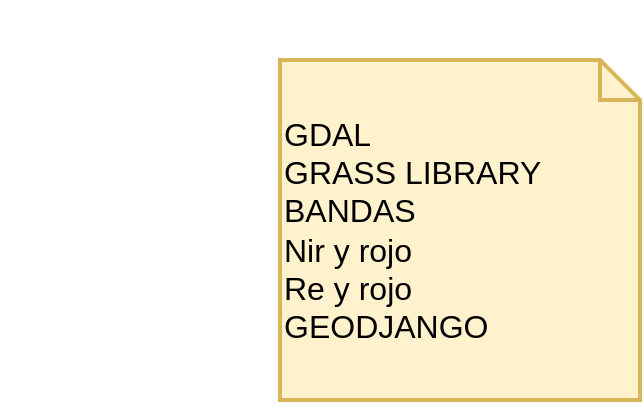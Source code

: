<mxfile version="13.2.4" type="github" pages="3">
  <diagram id="c6oJV1lJlxx9KPndTJjn" name="Gis">
    <mxGraphModel dx="828" dy="492" grid="1" gridSize="10" guides="1" tooltips="1" connect="1" arrows="1" fold="1" page="1" pageScale="1" pageWidth="827" pageHeight="1169" math="0" shadow="0">
      <root>
        <mxCell id="0" />
        <mxCell id="1" parent="0" />
        <mxCell id="vq889GyKXpYUTjs0COaJ-1" value="" style="shape=image;html=1;verticalAlign=top;verticalLabelPosition=bottom;labelBackgroundColor=#ffffff;imageAspect=0;aspect=fixed;image=https://cdn2.iconfinder.com/data/icons/iconslandgps/PNG/128x128/GIS/Layers.png" parent="1" vertex="1">
          <mxGeometry x="10" y="10" width="128" height="128" as="geometry" />
        </mxCell>
        <mxCell id="cmLZ_VML1wn7hY4zESMu-1" value="&lt;p style=&quot;color: rgb(0 , 0 , 0) ; font-size: medium ; margin: 0px&quot;&gt;GDAL&lt;/p&gt;&lt;p style=&quot;color: rgb(0 , 0 , 0) ; font-size: medium ; margin: 0px&quot;&gt;GRASS LIBRARY&lt;/p&gt;&lt;p style=&quot;color: rgb(0 , 0 , 0) ; font-size: medium ; margin: 0px&quot;&gt;BANDAS&lt;/p&gt;&lt;p style=&quot;color: rgb(0 , 0 , 0) ; font-size: medium ; margin: 0px&quot;&gt;    Nir y rojo&lt;/p&gt;&lt;p style=&quot;color: rgb(0 , 0 , 0) ; font-size: medium ; margin: 0px&quot;&gt;    Re y rojo&lt;/p&gt;&lt;p style=&quot;color: rgb(0 , 0 , 0) ; font-size: medium ; margin: 0px&quot;&gt;GEODJANGO&lt;/p&gt;" style="shape=note;strokeWidth=2;fontSize=14;size=20;whiteSpace=wrap;html=1;fillColor=#fff2cc;strokeColor=#d6b656;fontColor=#666600;align=left;" vertex="1" parent="1">
          <mxGeometry x="150" y="40" width="180" height="170" as="geometry" />
        </mxCell>
      </root>
    </mxGraphModel>
  </diagram>
  <diagram id="yWmmMeBK83jpTaSedxE8" name="NDVI">
    <mxGraphModel dx="828" dy="492" grid="1" gridSize="10" guides="1" tooltips="1" connect="1" arrows="1" fold="1" page="1" pageScale="1" pageWidth="827" pageHeight="1169" math="0" shadow="0">
      <root>
        <mxCell id="7IifN1_Z7r3oow3OCa9Y-0" />
        <mxCell id="7IifN1_Z7r3oow3OCa9Y-1" parent="7IifN1_Z7r3oow3OCa9Y-0" />
        <mxCell id="7IifN1_Z7r3oow3OCa9Y-2" value="&lt;span style=&quot;color: rgba(0 , 0 , 0 , 0.87) ; font-family: &amp;#34;arial&amp;#34; , , sans-serif ; font-size: 24px ; text-align: left ; background-color: rgb(255 , 255 , 255)&quot;&gt;Índice de vegetación de diferencia normalizada&lt;/span&gt;" style="text;html=1;align=center;verticalAlign=middle;resizable=0;points=[];autosize=1;" parent="7IifN1_Z7r3oow3OCa9Y-1" vertex="1">
          <mxGeometry x="10" y="20" width="520" height="20" as="geometry" />
        </mxCell>
        <mxCell id="7IifN1_Z7r3oow3OCa9Y-3" value="" style="shape=image;verticalLabelPosition=bottom;labelBackgroundColor=#ffffff;verticalAlign=top;aspect=fixed;imageAspect=0;image=https://www.cursosteledeteccion.com/wp-content/uploads/2019/10/ndvi_que_es1.png;" parent="7IifN1_Z7r3oow3OCa9Y-1" vertex="1">
          <mxGeometry x="450" y="90" width="361.9" height="190" as="geometry" />
        </mxCell>
        <mxCell id="7IifN1_Z7r3oow3OCa9Y-4" value="" style="shape=image;verticalLabelPosition=bottom;labelBackgroundColor=#ffffff;verticalAlign=top;aspect=fixed;imageAspect=0;image=https://images.ctfassets.net/go54bjdzbrgi/4hbuMkNNLaea6sGSsaukyw/7a789deeedccf1ee5623d3d1184b7122/Pix4D_Deveron_usecase_NDVI.png;" parent="7IifN1_Z7r3oow3OCa9Y-1" vertex="1">
          <mxGeometry x="20" y="90" width="419" height="428.06" as="geometry" />
        </mxCell>
        <mxCell id="7IifN1_Z7r3oow3OCa9Y-5" value="Formula: NDVI = (NIR-Red)/(NIR+Red)" style="text;html=1;align=center;verticalAlign=middle;resizable=0;points=[];autosize=1;" parent="7IifN1_Z7r3oow3OCa9Y-1" vertex="1">
          <mxGeometry x="15" y="51" width="220" height="20" as="geometry" />
        </mxCell>
        <mxCell id="7IifN1_Z7r3oow3OCa9Y-7" value="Bandas landsat: NIR:5, Red:4" style="text;html=1;align=center;verticalAlign=middle;resizable=0;points=[];autosize=1;" parent="7IifN1_Z7r3oow3OCa9Y-1" vertex="1">
          <mxGeometry x="250" y="51" width="170" height="20" as="geometry" />
        </mxCell>
        <mxCell id="MIdV5UYUBZviqiHACyQS-0" value="" style="shape=image;verticalLabelPosition=bottom;labelBackgroundColor=#ffffff;verticalAlign=top;aspect=fixed;imageAspect=0;image=https://eos.com/wp-content/themes/eos/images/make-an-analyses/ndvi/ndvi_sp.jpg;" vertex="1" parent="7IifN1_Z7r3oow3OCa9Y-1">
          <mxGeometry x="450" y="300" width="380" height="208.27" as="geometry" />
        </mxCell>
      </root>
    </mxGraphModel>
  </diagram>
  <diagram id="ejLN919LEC9eJ7iqA3oW" name="EVI">
    <mxGraphModel dx="828" dy="492" grid="1" gridSize="10" guides="1" tooltips="1" connect="1" arrows="1" fold="1" page="1" pageScale="1" pageWidth="827" pageHeight="1169" math="0" shadow="0">
      <root>
        <mxCell id="2JSpopt0I7U4yRGXGbnB-0" />
        <mxCell id="2JSpopt0I7U4yRGXGbnB-1" parent="2JSpopt0I7U4yRGXGbnB-0" />
        <mxCell id="_RATUDPB6bmf-iQsIOvk-0" value="&lt;span style=&quot;color: rgba(0 , 0 , 0 , 0.87) ; font-family: &amp;#34;arial&amp;#34; , , sans-serif ; font-size: 24px ; text-align: left ; background-color: rgb(255 , 255 , 255)&quot;&gt;Índice de vegetación mejorada&lt;/span&gt;" style="text;html=1;align=center;verticalAlign=middle;resizable=0;points=[];autosize=1;" vertex="1" parent="2JSpopt0I7U4yRGXGbnB-1">
          <mxGeometry x="12" y="20" width="340" height="20" as="geometry" />
        </mxCell>
        <mxCell id="_RATUDPB6bmf-iQsIOvk-2" value="Formula:&amp;nbsp;&lt;span style=&quot;box-sizing: border-box ; font-family: &amp;#34;montserrat&amp;#34; , &amp;#34;arial&amp;#34; , &amp;#34;helvetica&amp;#34; , sans-serif ; background-color: rgb(255 , 255 , 255)&quot;&gt;&lt;font style=&quot;font-size: 12px&quot;&gt;EVI = 2.5 * ( NIR – RED ) / ( NIR + 6.0 * RED – 7.5 * BLUE+ 1.0 )&lt;/font&gt;&lt;/span&gt;" style="text;html=1;align=center;verticalAlign=middle;resizable=0;points=[];autosize=1;" vertex="1" parent="2JSpopt0I7U4yRGXGbnB-1">
          <mxGeometry x="12" y="51" width="410" height="20" as="geometry" />
        </mxCell>
        <mxCell id="_RATUDPB6bmf-iQsIOvk-3" value="Bandas landsat: NIR:5, Red:4, Blue:" style="text;html=1;align=center;verticalAlign=middle;resizable=0;points=[];autosize=1;" vertex="1" parent="2JSpopt0I7U4yRGXGbnB-1">
          <mxGeometry x="422" y="51" width="210" height="20" as="geometry" />
        </mxCell>
      </root>
    </mxGraphModel>
  </diagram>
</mxfile>
